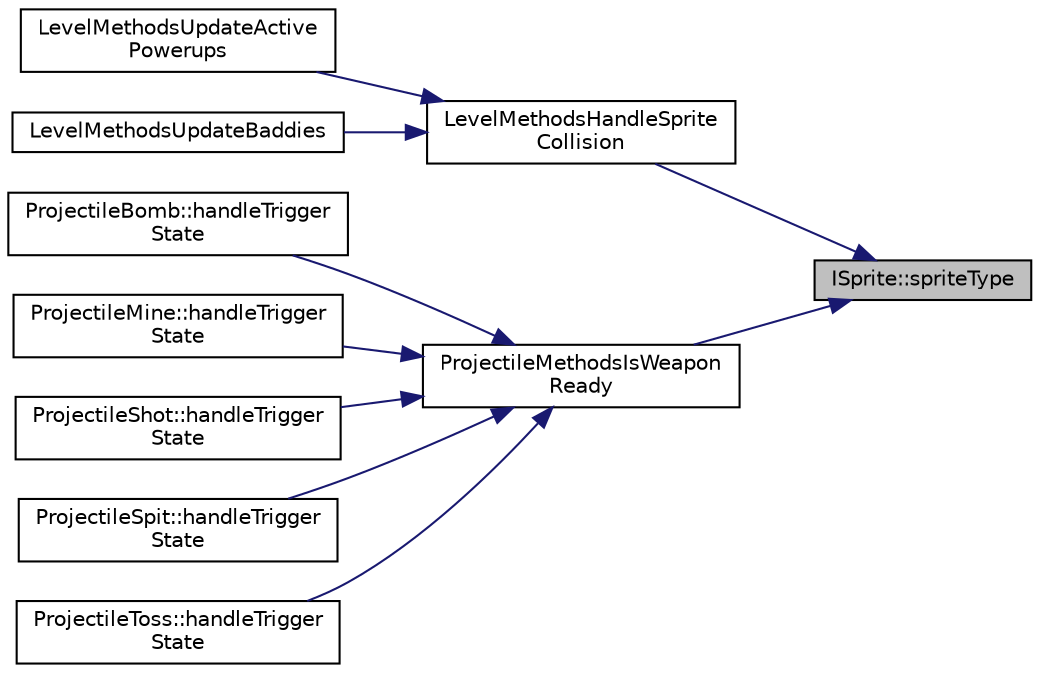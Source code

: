 digraph "ISprite::spriteType"
{
 // LATEX_PDF_SIZE
  edge [fontname="Helvetica",fontsize="10",labelfontname="Helvetica",labelfontsize="10"];
  node [fontname="Helvetica",fontsize="10",shape=record];
  rankdir="RL";
  Node1 [label="ISprite::spriteType",height=0.2,width=0.4,color="black", fillcolor="grey75", style="filled", fontcolor="black",tooltip=" "];
  Node1 -> Node2 [dir="back",color="midnightblue",fontsize="10",style="solid",fontname="Helvetica"];
  Node2 [label="LevelMethodsHandleSprite\lCollision",height=0.2,width=0.4,color="black", fillcolor="white", style="filled",URL="$_level_methods_8cpp.html#af17deb75104f88694410fe98a83b997f",tooltip=" "];
  Node2 -> Node3 [dir="back",color="midnightblue",fontsize="10",style="solid",fontname="Helvetica"];
  Node3 [label="LevelMethodsUpdateActive\lPowerups",height=0.2,width=0.4,color="black", fillcolor="white", style="filled",URL="$_level_methods_8cpp.html#a5d24eae14bebfb100a9135e8112b0d08",tooltip="Updates the power up sprites that have been activated"];
  Node2 -> Node4 [dir="back",color="midnightblue",fontsize="10",style="solid",fontname="Helvetica"];
  Node4 [label="LevelMethodsUpdateBaddies",height=0.2,width=0.4,color="black", fillcolor="white", style="filled",URL="$_level_methods_8cpp.html#a9c2f89b8dc2574620d46faa2ed3ea60d",tooltip=" "];
  Node1 -> Node5 [dir="back",color="midnightblue",fontsize="10",style="solid",fontname="Helvetica"];
  Node5 [label="ProjectileMethodsIsWeapon\lReady",height=0.2,width=0.4,color="black", fillcolor="white", style="filled",URL="$_projectile_methods_8cpp.html#af9076332aa4585978395bb7fede00d20",tooltip=" "];
  Node5 -> Node6 [dir="back",color="midnightblue",fontsize="10",style="solid",fontname="Helvetica"];
  Node6 [label="ProjectileBomb::handleTrigger\lState",height=0.2,width=0.4,color="black", fillcolor="white", style="filled",URL="$class_projectile_bomb.html#a3addc9f1de66ed36d2d765bf14733718",tooltip=" "];
  Node5 -> Node7 [dir="back",color="midnightblue",fontsize="10",style="solid",fontname="Helvetica"];
  Node7 [label="ProjectileMine::handleTrigger\lState",height=0.2,width=0.4,color="black", fillcolor="white", style="filled",URL="$class_projectile_mine.html#a32eee35906bfb6ffd5d35b3e887898a1",tooltip=" "];
  Node5 -> Node8 [dir="back",color="midnightblue",fontsize="10",style="solid",fontname="Helvetica"];
  Node8 [label="ProjectileShot::handleTrigger\lState",height=0.2,width=0.4,color="black", fillcolor="white", style="filled",URL="$class_projectile_shot.html#ace6f8ab84027154a70dad6c20c751651",tooltip=" "];
  Node5 -> Node9 [dir="back",color="midnightblue",fontsize="10",style="solid",fontname="Helvetica"];
  Node9 [label="ProjectileSpit::handleTrigger\lState",height=0.2,width=0.4,color="black", fillcolor="white", style="filled",URL="$class_projectile_spit.html#a48fe743cca411d4a103db469d2b3cca5",tooltip=" "];
  Node5 -> Node10 [dir="back",color="midnightblue",fontsize="10",style="solid",fontname="Helvetica"];
  Node10 [label="ProjectileToss::handleTrigger\lState",height=0.2,width=0.4,color="black", fillcolor="white", style="filled",URL="$class_projectile_toss.html#ad495e9c11c80b2d6a9ab3c83b4cd72b1",tooltip=" "];
}
